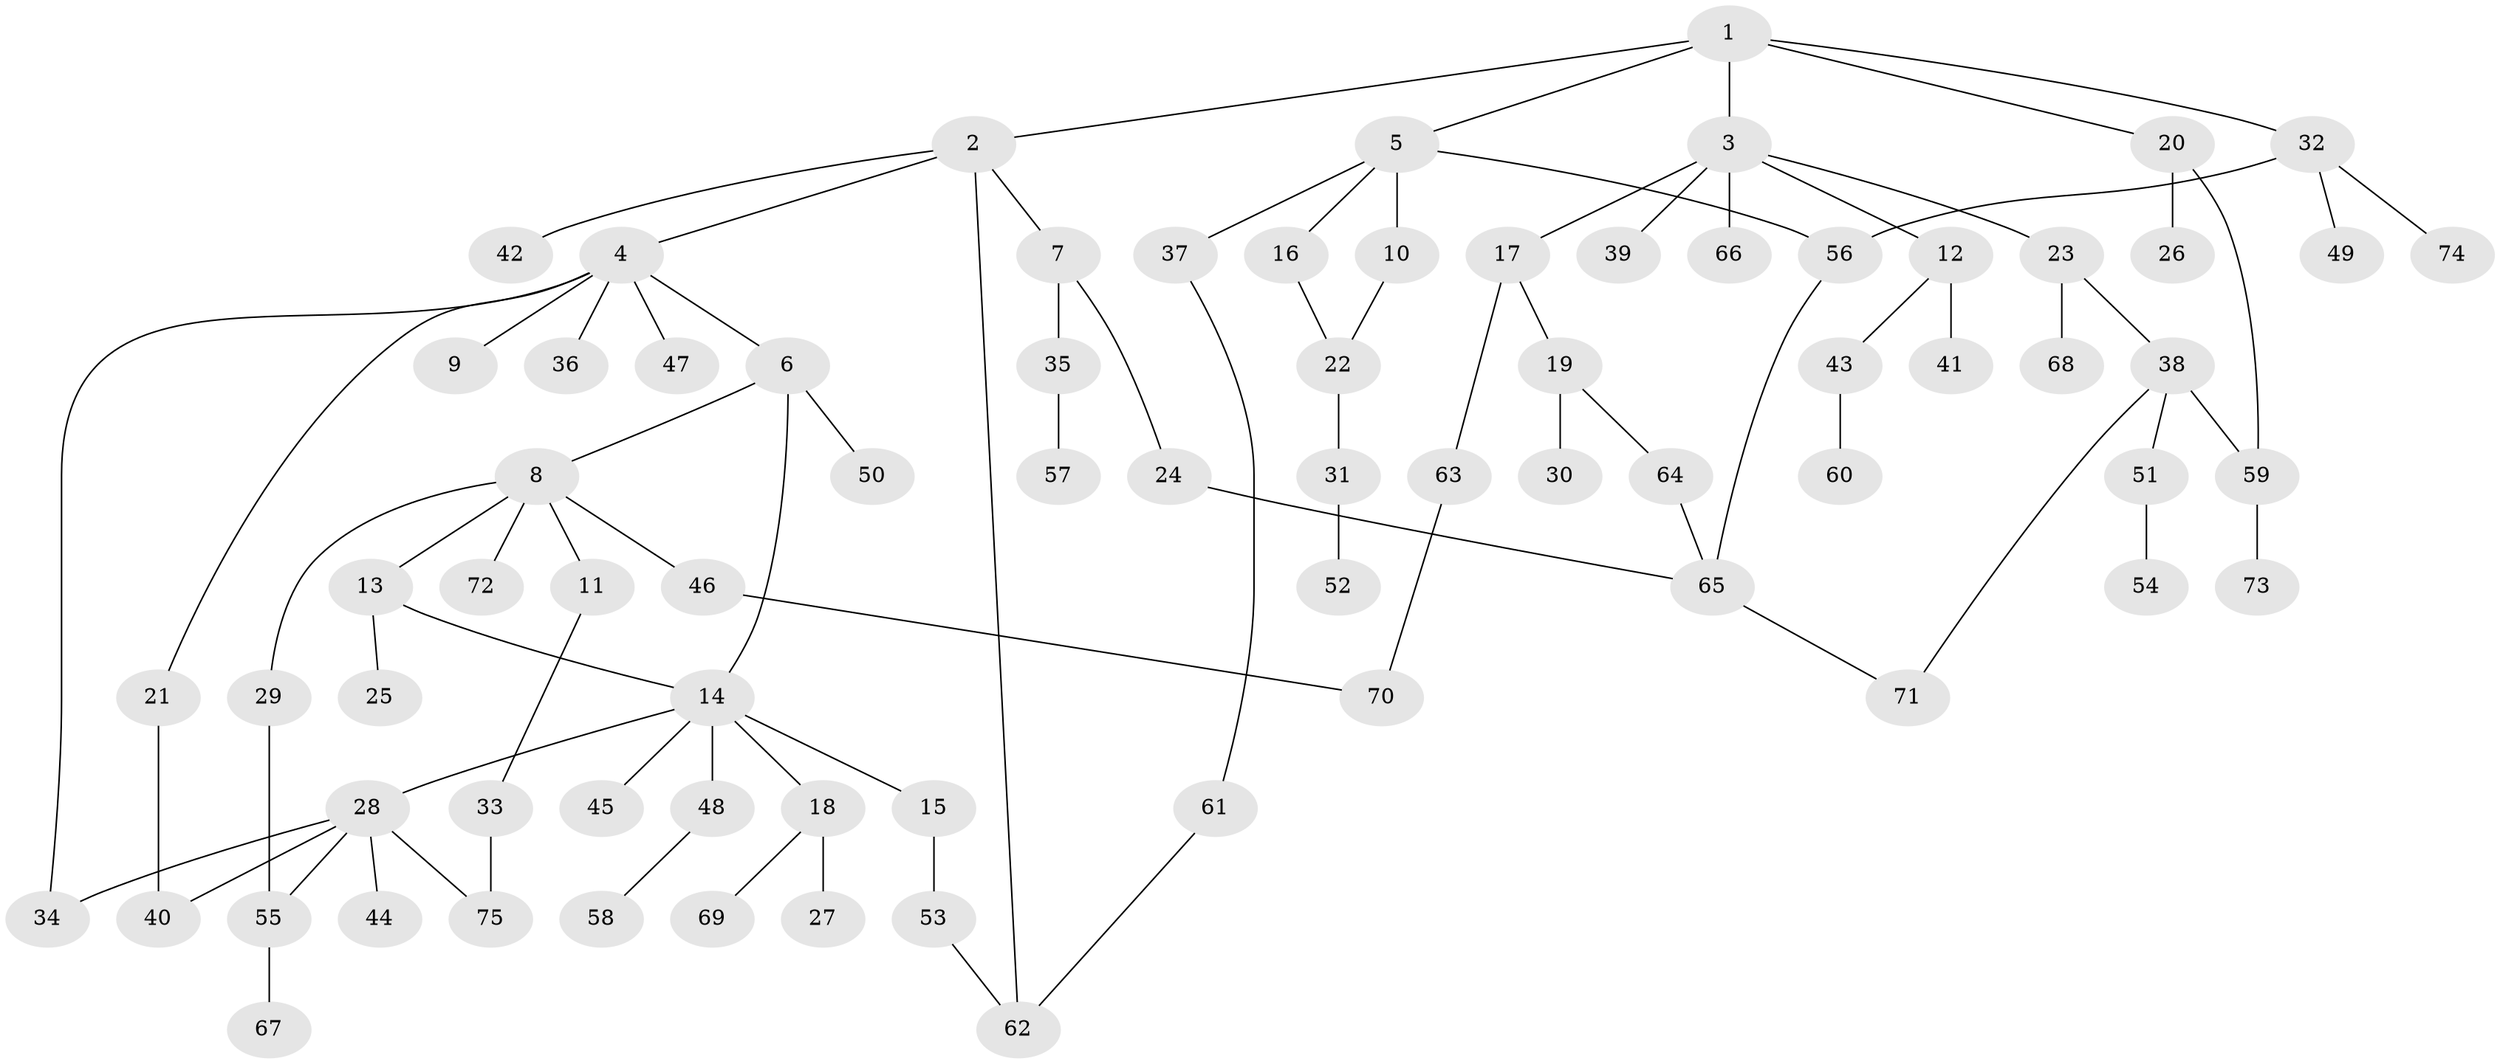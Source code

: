// Generated by graph-tools (version 1.1) at 2025/01/03/09/25 03:01:11]
// undirected, 75 vertices, 88 edges
graph export_dot {
graph [start="1"]
  node [color=gray90,style=filled];
  1;
  2;
  3;
  4;
  5;
  6;
  7;
  8;
  9;
  10;
  11;
  12;
  13;
  14;
  15;
  16;
  17;
  18;
  19;
  20;
  21;
  22;
  23;
  24;
  25;
  26;
  27;
  28;
  29;
  30;
  31;
  32;
  33;
  34;
  35;
  36;
  37;
  38;
  39;
  40;
  41;
  42;
  43;
  44;
  45;
  46;
  47;
  48;
  49;
  50;
  51;
  52;
  53;
  54;
  55;
  56;
  57;
  58;
  59;
  60;
  61;
  62;
  63;
  64;
  65;
  66;
  67;
  68;
  69;
  70;
  71;
  72;
  73;
  74;
  75;
  1 -- 2;
  1 -- 3;
  1 -- 5;
  1 -- 20;
  1 -- 32;
  2 -- 4;
  2 -- 7;
  2 -- 42;
  2 -- 62;
  3 -- 12;
  3 -- 17;
  3 -- 23;
  3 -- 39;
  3 -- 66;
  4 -- 6;
  4 -- 9;
  4 -- 21;
  4 -- 34;
  4 -- 36;
  4 -- 47;
  5 -- 10;
  5 -- 16;
  5 -- 37;
  5 -- 56;
  6 -- 8;
  6 -- 14;
  6 -- 50;
  7 -- 24;
  7 -- 35;
  8 -- 11;
  8 -- 13;
  8 -- 29;
  8 -- 46;
  8 -- 72;
  10 -- 22;
  11 -- 33;
  12 -- 41;
  12 -- 43;
  13 -- 25;
  13 -- 14;
  14 -- 15;
  14 -- 18;
  14 -- 28;
  14 -- 45;
  14 -- 48;
  15 -- 53;
  16 -- 22;
  17 -- 19;
  17 -- 63;
  18 -- 27;
  18 -- 69;
  19 -- 30;
  19 -- 64;
  20 -- 26;
  20 -- 59;
  21 -- 40;
  22 -- 31;
  23 -- 38;
  23 -- 68;
  24 -- 65;
  28 -- 44;
  28 -- 75;
  28 -- 34;
  28 -- 40;
  28 -- 55;
  29 -- 55;
  31 -- 52;
  32 -- 49;
  32 -- 56;
  32 -- 74;
  33 -- 75;
  35 -- 57;
  37 -- 61;
  38 -- 51;
  38 -- 59;
  38 -- 71;
  43 -- 60;
  46 -- 70;
  48 -- 58;
  51 -- 54;
  53 -- 62;
  55 -- 67;
  56 -- 65;
  59 -- 73;
  61 -- 62;
  63 -- 70;
  64 -- 65;
  65 -- 71;
}
